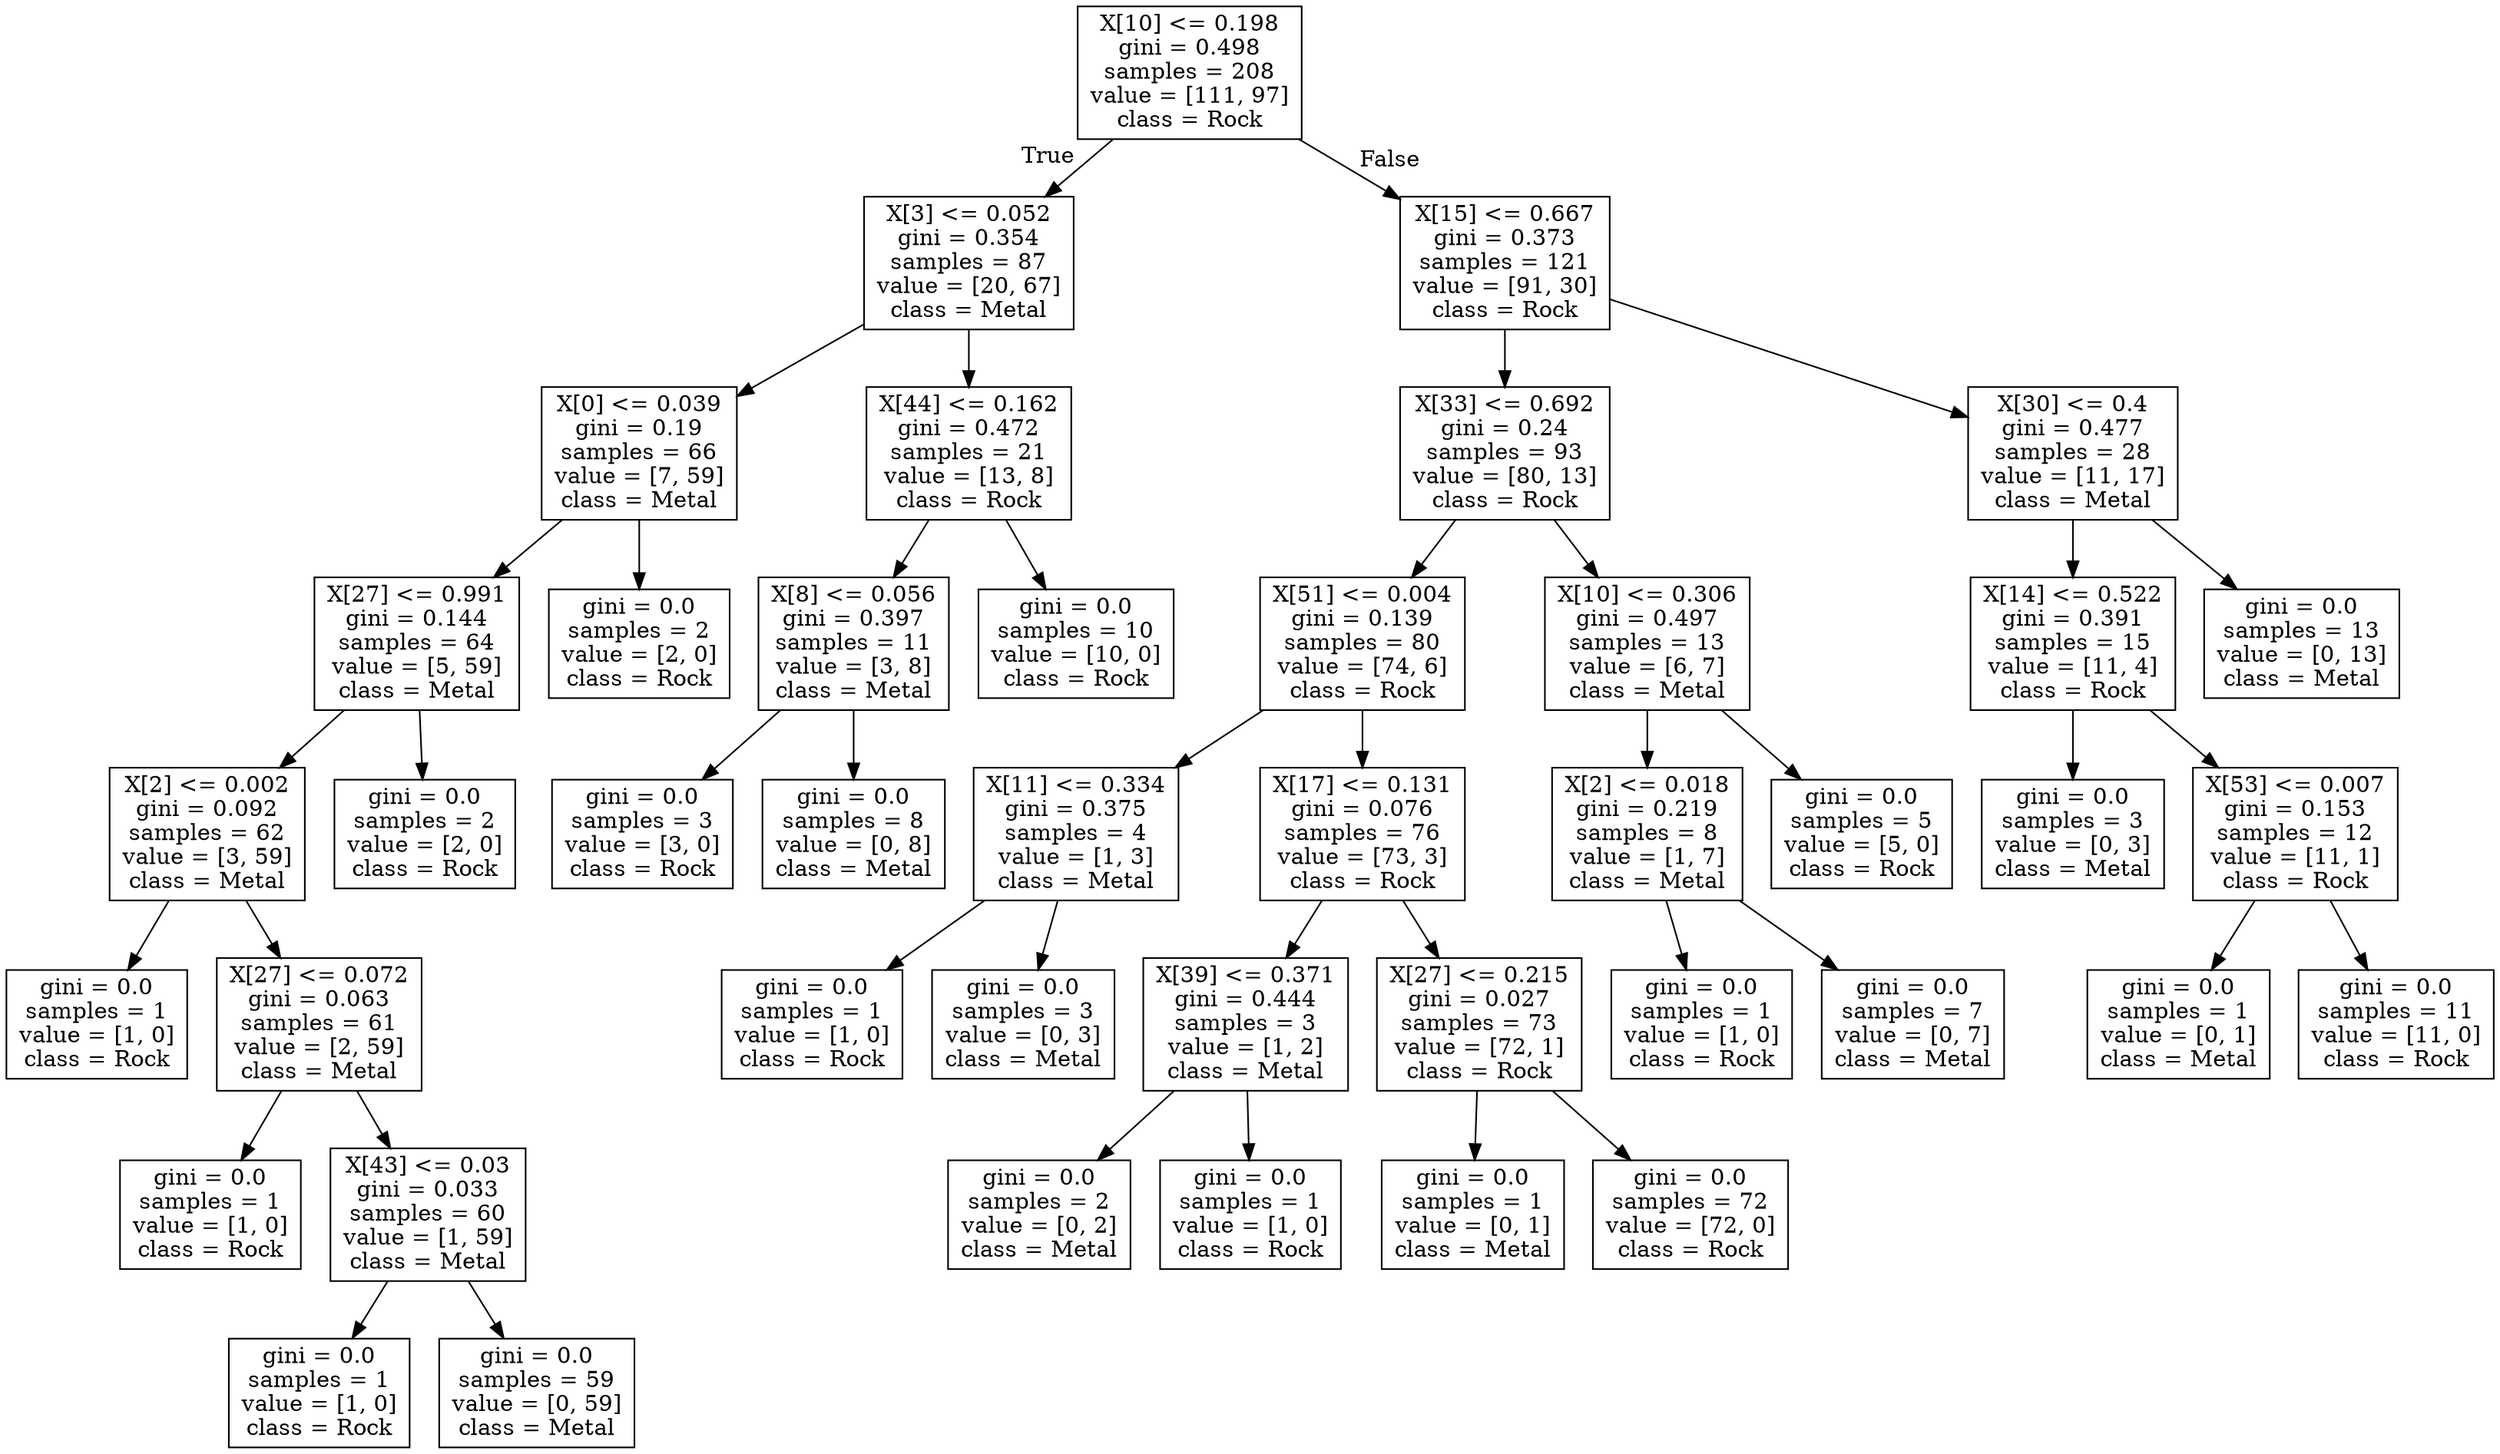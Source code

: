 digraph Tree {
node [shape=box] ;
0 [label="X[10] <= 0.198\ngini = 0.498\nsamples = 208\nvalue = [111, 97]\nclass = Rock"] ;
1 [label="X[3] <= 0.052\ngini = 0.354\nsamples = 87\nvalue = [20, 67]\nclass = Metal"] ;
0 -> 1 [labeldistance=2.5, labelangle=45, headlabel="True"] ;
2 [label="X[0] <= 0.039\ngini = 0.19\nsamples = 66\nvalue = [7, 59]\nclass = Metal"] ;
1 -> 2 ;
3 [label="X[27] <= 0.991\ngini = 0.144\nsamples = 64\nvalue = [5, 59]\nclass = Metal"] ;
2 -> 3 ;
4 [label="X[2] <= 0.002\ngini = 0.092\nsamples = 62\nvalue = [3, 59]\nclass = Metal"] ;
3 -> 4 ;
5 [label="gini = 0.0\nsamples = 1\nvalue = [1, 0]\nclass = Rock"] ;
4 -> 5 ;
6 [label="X[27] <= 0.072\ngini = 0.063\nsamples = 61\nvalue = [2, 59]\nclass = Metal"] ;
4 -> 6 ;
7 [label="gini = 0.0\nsamples = 1\nvalue = [1, 0]\nclass = Rock"] ;
6 -> 7 ;
8 [label="X[43] <= 0.03\ngini = 0.033\nsamples = 60\nvalue = [1, 59]\nclass = Metal"] ;
6 -> 8 ;
9 [label="gini = 0.0\nsamples = 1\nvalue = [1, 0]\nclass = Rock"] ;
8 -> 9 ;
10 [label="gini = 0.0\nsamples = 59\nvalue = [0, 59]\nclass = Metal"] ;
8 -> 10 ;
11 [label="gini = 0.0\nsamples = 2\nvalue = [2, 0]\nclass = Rock"] ;
3 -> 11 ;
12 [label="gini = 0.0\nsamples = 2\nvalue = [2, 0]\nclass = Rock"] ;
2 -> 12 ;
13 [label="X[44] <= 0.162\ngini = 0.472\nsamples = 21\nvalue = [13, 8]\nclass = Rock"] ;
1 -> 13 ;
14 [label="X[8] <= 0.056\ngini = 0.397\nsamples = 11\nvalue = [3, 8]\nclass = Metal"] ;
13 -> 14 ;
15 [label="gini = 0.0\nsamples = 3\nvalue = [3, 0]\nclass = Rock"] ;
14 -> 15 ;
16 [label="gini = 0.0\nsamples = 8\nvalue = [0, 8]\nclass = Metal"] ;
14 -> 16 ;
17 [label="gini = 0.0\nsamples = 10\nvalue = [10, 0]\nclass = Rock"] ;
13 -> 17 ;
18 [label="X[15] <= 0.667\ngini = 0.373\nsamples = 121\nvalue = [91, 30]\nclass = Rock"] ;
0 -> 18 [labeldistance=2.5, labelangle=-45, headlabel="False"] ;
19 [label="X[33] <= 0.692\ngini = 0.24\nsamples = 93\nvalue = [80, 13]\nclass = Rock"] ;
18 -> 19 ;
20 [label="X[51] <= 0.004\ngini = 0.139\nsamples = 80\nvalue = [74, 6]\nclass = Rock"] ;
19 -> 20 ;
21 [label="X[11] <= 0.334\ngini = 0.375\nsamples = 4\nvalue = [1, 3]\nclass = Metal"] ;
20 -> 21 ;
22 [label="gini = 0.0\nsamples = 1\nvalue = [1, 0]\nclass = Rock"] ;
21 -> 22 ;
23 [label="gini = 0.0\nsamples = 3\nvalue = [0, 3]\nclass = Metal"] ;
21 -> 23 ;
24 [label="X[17] <= 0.131\ngini = 0.076\nsamples = 76\nvalue = [73, 3]\nclass = Rock"] ;
20 -> 24 ;
25 [label="X[39] <= 0.371\ngini = 0.444\nsamples = 3\nvalue = [1, 2]\nclass = Metal"] ;
24 -> 25 ;
26 [label="gini = 0.0\nsamples = 2\nvalue = [0, 2]\nclass = Metal"] ;
25 -> 26 ;
27 [label="gini = 0.0\nsamples = 1\nvalue = [1, 0]\nclass = Rock"] ;
25 -> 27 ;
28 [label="X[27] <= 0.215\ngini = 0.027\nsamples = 73\nvalue = [72, 1]\nclass = Rock"] ;
24 -> 28 ;
29 [label="gini = 0.0\nsamples = 1\nvalue = [0, 1]\nclass = Metal"] ;
28 -> 29 ;
30 [label="gini = 0.0\nsamples = 72\nvalue = [72, 0]\nclass = Rock"] ;
28 -> 30 ;
31 [label="X[10] <= 0.306\ngini = 0.497\nsamples = 13\nvalue = [6, 7]\nclass = Metal"] ;
19 -> 31 ;
32 [label="X[2] <= 0.018\ngini = 0.219\nsamples = 8\nvalue = [1, 7]\nclass = Metal"] ;
31 -> 32 ;
33 [label="gini = 0.0\nsamples = 1\nvalue = [1, 0]\nclass = Rock"] ;
32 -> 33 ;
34 [label="gini = 0.0\nsamples = 7\nvalue = [0, 7]\nclass = Metal"] ;
32 -> 34 ;
35 [label="gini = 0.0\nsamples = 5\nvalue = [5, 0]\nclass = Rock"] ;
31 -> 35 ;
36 [label="X[30] <= 0.4\ngini = 0.477\nsamples = 28\nvalue = [11, 17]\nclass = Metal"] ;
18 -> 36 ;
37 [label="X[14] <= 0.522\ngini = 0.391\nsamples = 15\nvalue = [11, 4]\nclass = Rock"] ;
36 -> 37 ;
38 [label="gini = 0.0\nsamples = 3\nvalue = [0, 3]\nclass = Metal"] ;
37 -> 38 ;
39 [label="X[53] <= 0.007\ngini = 0.153\nsamples = 12\nvalue = [11, 1]\nclass = Rock"] ;
37 -> 39 ;
40 [label="gini = 0.0\nsamples = 1\nvalue = [0, 1]\nclass = Metal"] ;
39 -> 40 ;
41 [label="gini = 0.0\nsamples = 11\nvalue = [11, 0]\nclass = Rock"] ;
39 -> 41 ;
42 [label="gini = 0.0\nsamples = 13\nvalue = [0, 13]\nclass = Metal"] ;
36 -> 42 ;
}